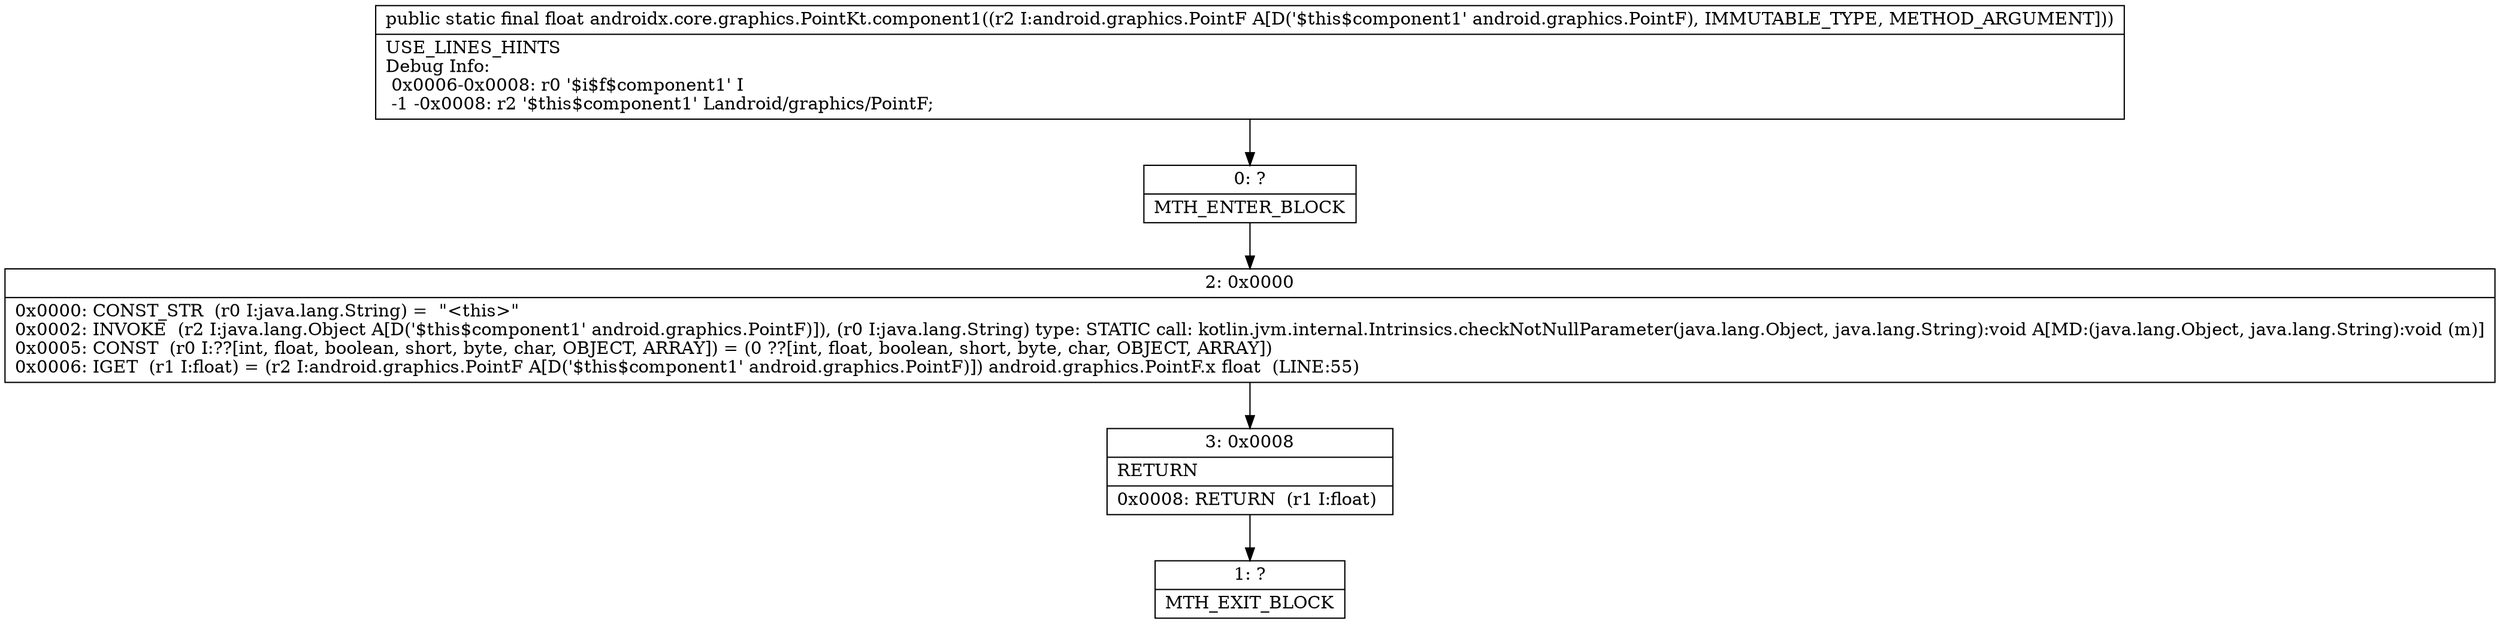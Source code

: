 digraph "CFG forandroidx.core.graphics.PointKt.component1(Landroid\/graphics\/PointF;)F" {
Node_0 [shape=record,label="{0\:\ ?|MTH_ENTER_BLOCK\l}"];
Node_2 [shape=record,label="{2\:\ 0x0000|0x0000: CONST_STR  (r0 I:java.lang.String) =  \"\<this\>\" \l0x0002: INVOKE  (r2 I:java.lang.Object A[D('$this$component1' android.graphics.PointF)]), (r0 I:java.lang.String) type: STATIC call: kotlin.jvm.internal.Intrinsics.checkNotNullParameter(java.lang.Object, java.lang.String):void A[MD:(java.lang.Object, java.lang.String):void (m)]\l0x0005: CONST  (r0 I:??[int, float, boolean, short, byte, char, OBJECT, ARRAY]) = (0 ??[int, float, boolean, short, byte, char, OBJECT, ARRAY]) \l0x0006: IGET  (r1 I:float) = (r2 I:android.graphics.PointF A[D('$this$component1' android.graphics.PointF)]) android.graphics.PointF.x float  (LINE:55)\l}"];
Node_3 [shape=record,label="{3\:\ 0x0008|RETURN\l|0x0008: RETURN  (r1 I:float) \l}"];
Node_1 [shape=record,label="{1\:\ ?|MTH_EXIT_BLOCK\l}"];
MethodNode[shape=record,label="{public static final float androidx.core.graphics.PointKt.component1((r2 I:android.graphics.PointF A[D('$this$component1' android.graphics.PointF), IMMUTABLE_TYPE, METHOD_ARGUMENT]))  | USE_LINES_HINTS\lDebug Info:\l  0x0006\-0x0008: r0 '$i$f$component1' I\l  \-1 \-0x0008: r2 '$this$component1' Landroid\/graphics\/PointF;\l}"];
MethodNode -> Node_0;Node_0 -> Node_2;
Node_2 -> Node_3;
Node_3 -> Node_1;
}

